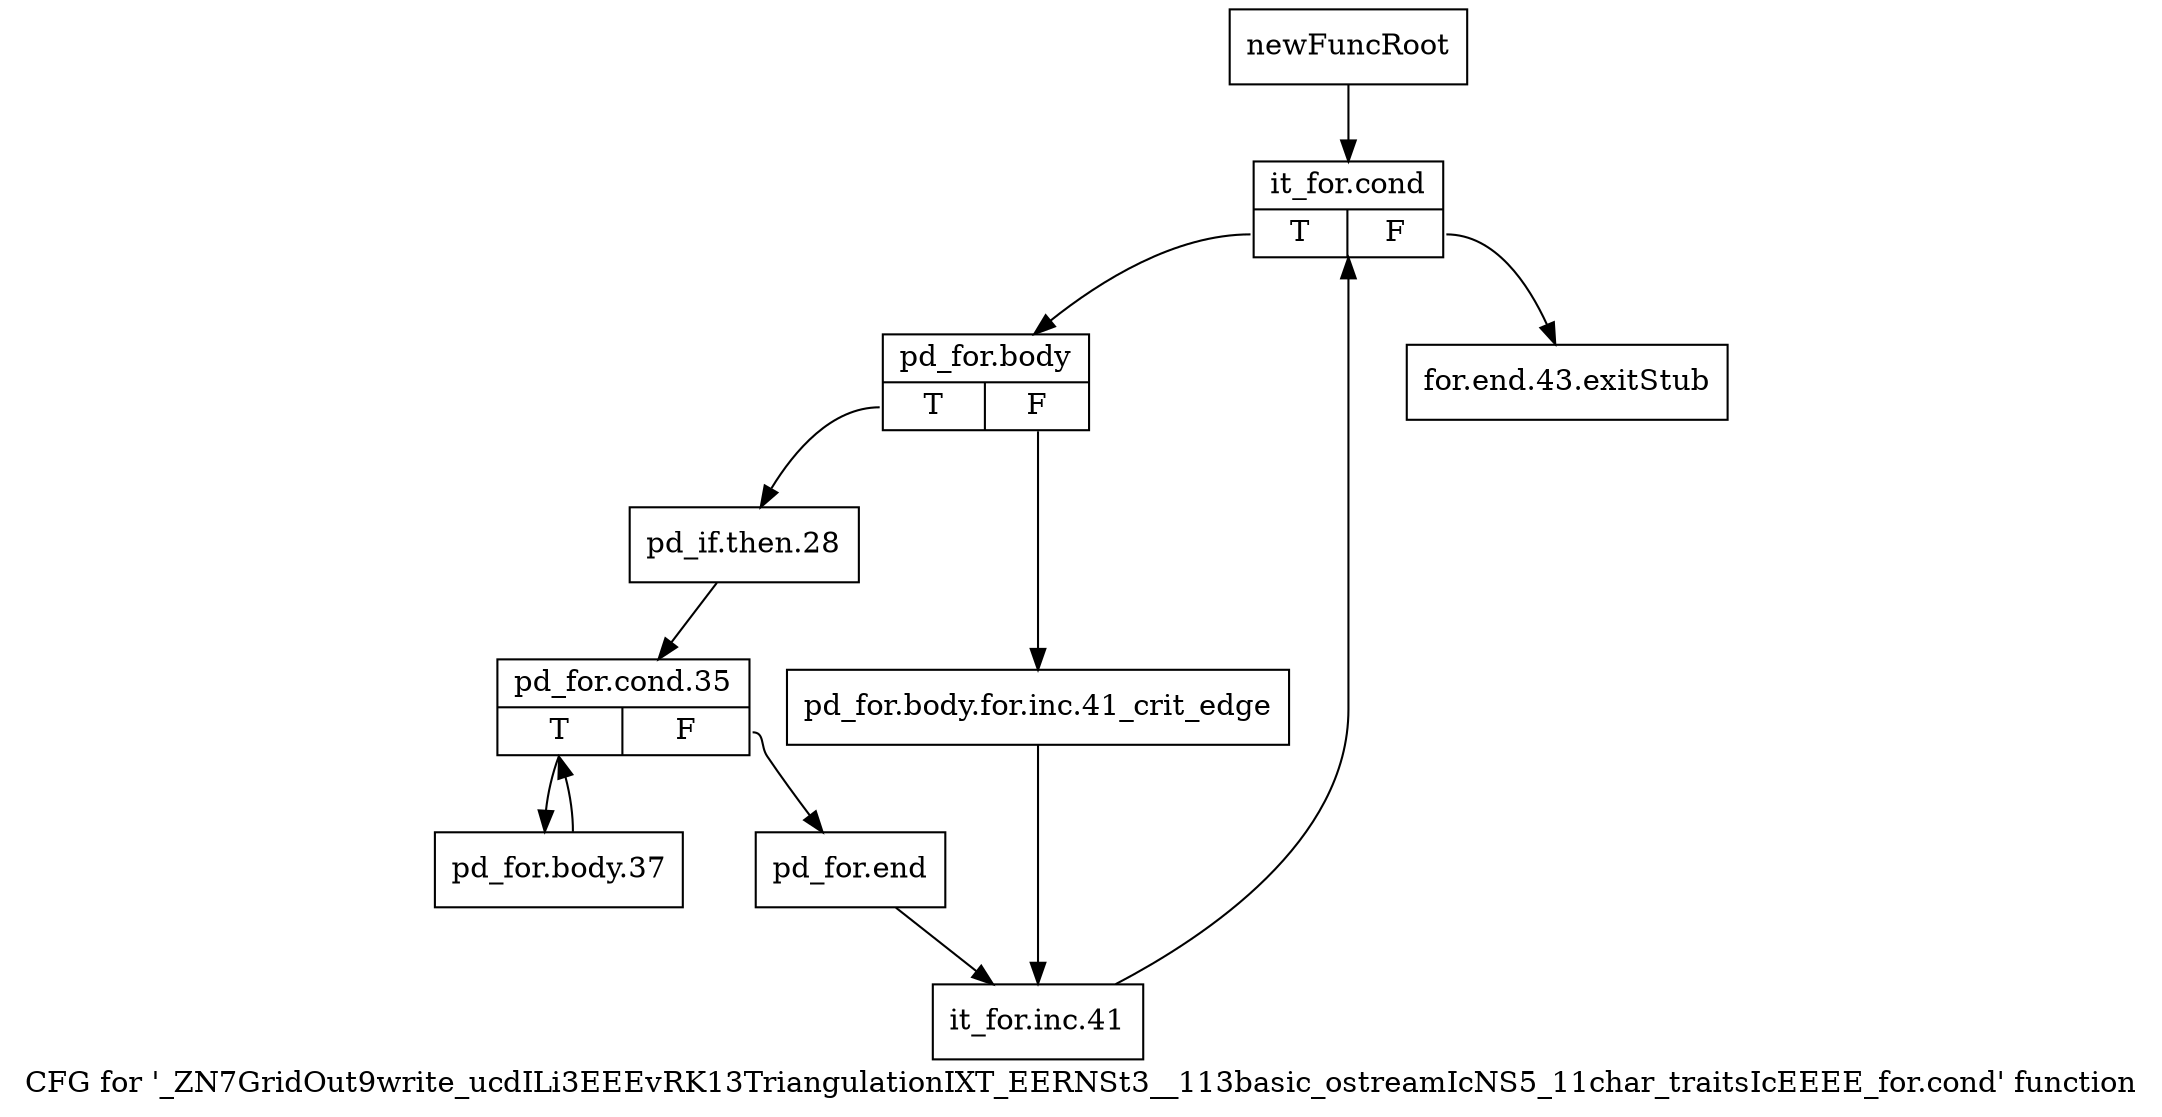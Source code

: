 digraph "CFG for '_ZN7GridOut9write_ucdILi3EEEvRK13TriangulationIXT_EERNSt3__113basic_ostreamIcNS5_11char_traitsIcEEEE_for.cond' function" {
	label="CFG for '_ZN7GridOut9write_ucdILi3EEEvRK13TriangulationIXT_EERNSt3__113basic_ostreamIcNS5_11char_traitsIcEEEE_for.cond' function";

	Node0x93a0410 [shape=record,label="{newFuncRoot}"];
	Node0x93a0410 -> Node0x93a04b0;
	Node0x93a0460 [shape=record,label="{for.end.43.exitStub}"];
	Node0x93a04b0 [shape=record,label="{it_for.cond|{<s0>T|<s1>F}}"];
	Node0x93a04b0:s0 -> Node0x93a0500;
	Node0x93a04b0:s1 -> Node0x93a0460;
	Node0x93a0500 [shape=record,label="{pd_for.body|{<s0>T|<s1>F}}"];
	Node0x93a0500:s0 -> Node0x93a05a0;
	Node0x93a0500:s1 -> Node0x93a0550;
	Node0x93a0550 [shape=record,label="{pd_for.body.for.inc.41_crit_edge}"];
	Node0x93a0550 -> Node0x93a0690;
	Node0x93a05a0 [shape=record,label="{pd_if.then.28}"];
	Node0x93a05a0 -> Node0x93a05f0;
	Node0x93a05f0 [shape=record,label="{pd_for.cond.35|{<s0>T|<s1>F}}"];
	Node0x93a05f0:s0 -> Node0x93a06e0;
	Node0x93a05f0:s1 -> Node0x93a0640;
	Node0x93a0640 [shape=record,label="{pd_for.end}"];
	Node0x93a0640 -> Node0x93a0690;
	Node0x93a0690 [shape=record,label="{it_for.inc.41}"];
	Node0x93a0690 -> Node0x93a04b0;
	Node0x93a06e0 [shape=record,label="{pd_for.body.37}"];
	Node0x93a06e0 -> Node0x93a05f0;
}
